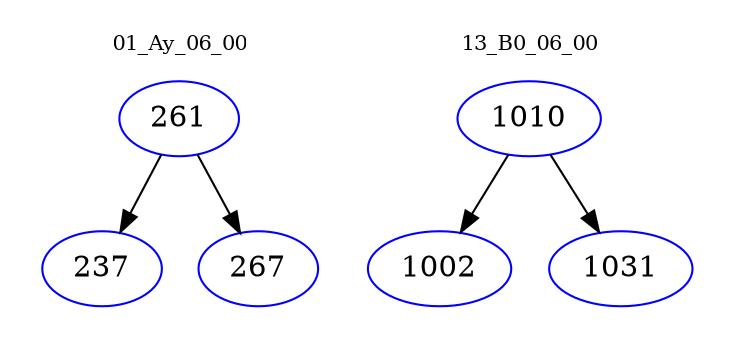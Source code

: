 digraph{
subgraph cluster_0 {
color = white
label = "01_Ay_06_00";
fontsize=10;
T0_261 [label="261", color="blue"]
T0_261 -> T0_237 [color="black"]
T0_237 [label="237", color="blue"]
T0_261 -> T0_267 [color="black"]
T0_267 [label="267", color="blue"]
}
subgraph cluster_1 {
color = white
label = "13_B0_06_00";
fontsize=10;
T1_1010 [label="1010", color="blue"]
T1_1010 -> T1_1002 [color="black"]
T1_1002 [label="1002", color="blue"]
T1_1010 -> T1_1031 [color="black"]
T1_1031 [label="1031", color="blue"]
}
}

